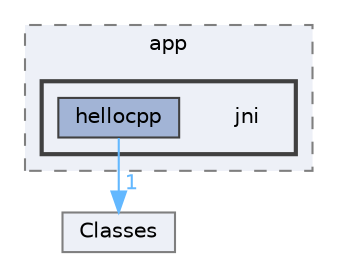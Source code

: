 digraph "external/spine-runtimes/spine-cocos2dx/example/proj.android/app/jni"
{
 // LATEX_PDF_SIZE
  bgcolor="transparent";
  edge [fontname=Helvetica,fontsize=10,labelfontname=Helvetica,labelfontsize=10];
  node [fontname=Helvetica,fontsize=10,shape=box,height=0.2,width=0.4];
  compound=true
  subgraph clusterdir_fac957a6cf45fe25004a11fc97361190 {
    graph [ bgcolor="#edf0f7", pencolor="grey50", label="app", fontname=Helvetica,fontsize=10 style="filled,dashed", URL="dir_fac957a6cf45fe25004a11fc97361190.html",tooltip=""]
  subgraph clusterdir_6d2155560700e477ece6439280bec388 {
    graph [ bgcolor="#edf0f7", pencolor="grey25", label="", fontname=Helvetica,fontsize=10 style="filled,bold", URL="dir_6d2155560700e477ece6439280bec388.html",tooltip=""]
    dir_6d2155560700e477ece6439280bec388 [shape=plaintext, label="jni"];
  dir_d5804a2ea154e0d6a9292444e274d2aa [label="hellocpp", fillcolor="#a2b4d6", color="grey25", style="filled", URL="dir_d5804a2ea154e0d6a9292444e274d2aa.html",tooltip=""];
  }
  }
  dir_83132952ce7cf36dccb9fdc16923a171 [label="Classes", fillcolor="#edf0f7", color="grey50", style="filled", URL="dir_83132952ce7cf36dccb9fdc16923a171.html",tooltip=""];
  dir_d5804a2ea154e0d6a9292444e274d2aa->dir_83132952ce7cf36dccb9fdc16923a171 [headlabel="1", labeldistance=1.5 headhref="dir_000368_000122.html" href="dir_000368_000122.html" color="steelblue1" fontcolor="steelblue1"];
}
